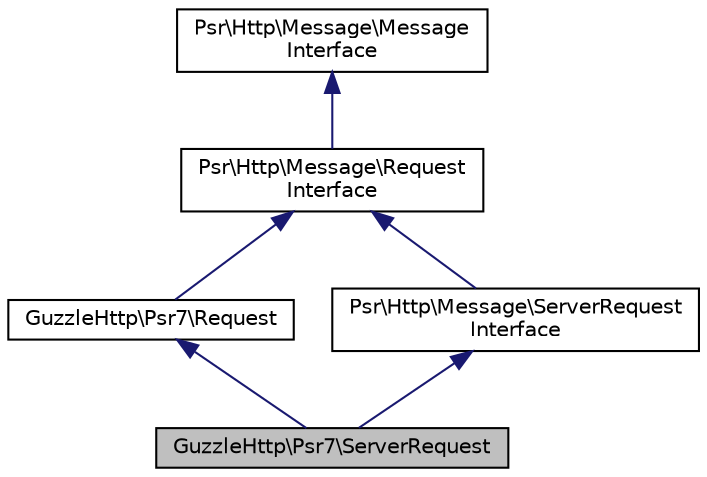 digraph "GuzzleHttp\Psr7\ServerRequest"
{
  edge [fontname="Helvetica",fontsize="10",labelfontname="Helvetica",labelfontsize="10"];
  node [fontname="Helvetica",fontsize="10",shape=record];
  Node5 [label="GuzzleHttp\\Psr7\\ServerRequest",height=0.2,width=0.4,color="black", fillcolor="grey75", style="filled", fontcolor="black"];
  Node6 -> Node5 [dir="back",color="midnightblue",fontsize="10",style="solid",fontname="Helvetica"];
  Node6 [label="GuzzleHttp\\Psr7\\Request",height=0.2,width=0.4,color="black", fillcolor="white", style="filled",URL="$classGuzzleHttp_1_1Psr7_1_1Request.html"];
  Node7 -> Node6 [dir="back",color="midnightblue",fontsize="10",style="solid",fontname="Helvetica"];
  Node7 [label="Psr\\Http\\Message\\Request\lInterface",height=0.2,width=0.4,color="black", fillcolor="white", style="filled",URL="$interfacePsr_1_1Http_1_1Message_1_1RequestInterface.html"];
  Node8 -> Node7 [dir="back",color="midnightblue",fontsize="10",style="solid",fontname="Helvetica"];
  Node8 [label="Psr\\Http\\Message\\Message\lInterface",height=0.2,width=0.4,color="black", fillcolor="white", style="filled",URL="$interfacePsr_1_1Http_1_1Message_1_1MessageInterface.html"];
  Node9 -> Node5 [dir="back",color="midnightblue",fontsize="10",style="solid",fontname="Helvetica"];
  Node9 [label="Psr\\Http\\Message\\ServerRequest\lInterface",height=0.2,width=0.4,color="black", fillcolor="white", style="filled",URL="$interfacePsr_1_1Http_1_1Message_1_1ServerRequestInterface.html"];
  Node7 -> Node9 [dir="back",color="midnightblue",fontsize="10",style="solid",fontname="Helvetica"];
}
